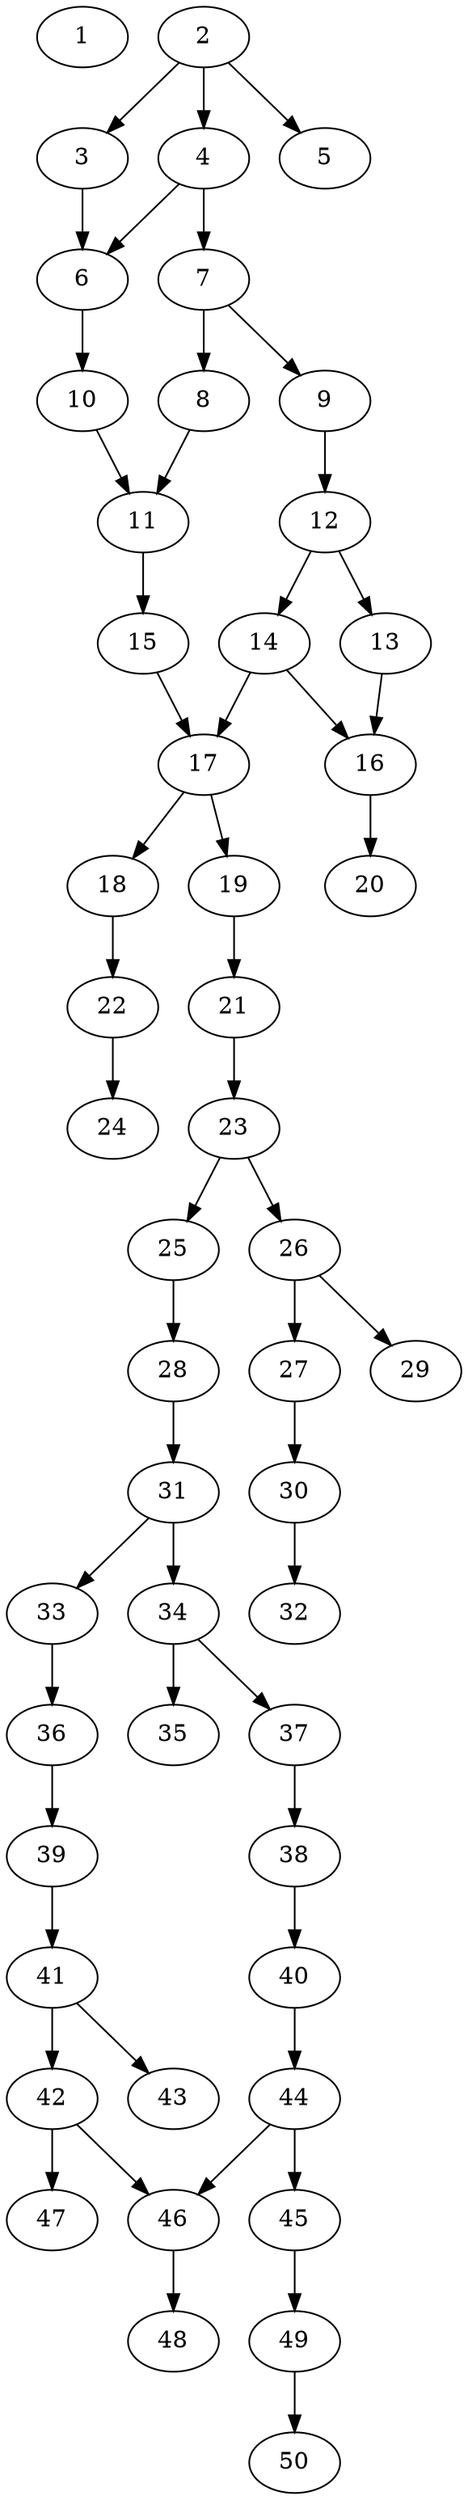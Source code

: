 // DAG automatically generated by daggen at Thu Oct  3 14:07:57 2019
// ./daggen --dot -n 50 --ccr 0.5 --fat 0.3 --regular 0.9 --density 0.5 --mindata 5242880 --maxdata 52428800 
digraph G {
  1 [size="86697984", alpha="0.01", expect_size="43348992"] 
  2 [size="32245760", alpha="0.00", expect_size="16122880"] 
  2 -> 3 [size ="16122880"]
  2 -> 4 [size ="16122880"]
  2 -> 5 [size ="16122880"]
  3 [size="22638592", alpha="0.06", expect_size="11319296"] 
  3 -> 6 [size ="11319296"]
  4 [size="46106624", alpha="0.19", expect_size="23053312"] 
  4 -> 6 [size ="23053312"]
  4 -> 7 [size ="23053312"]
  5 [size="62429184", alpha="0.08", expect_size="31214592"] 
  6 [size="27217920", alpha="0.18", expect_size="13608960"] 
  6 -> 10 [size ="13608960"]
  7 [size="29247488", alpha="0.20", expect_size="14623744"] 
  7 -> 8 [size ="14623744"]
  7 -> 9 [size ="14623744"]
  8 [size="13889536", alpha="0.18", expect_size="6944768"] 
  8 -> 11 [size ="6944768"]
  9 [size="96260096", alpha="0.05", expect_size="48130048"] 
  9 -> 12 [size ="48130048"]
  10 [size="86464512", alpha="0.09", expect_size="43232256"] 
  10 -> 11 [size ="43232256"]
  11 [size="38811648", alpha="0.14", expect_size="19405824"] 
  11 -> 15 [size ="19405824"]
  12 [size="45381632", alpha="0.03", expect_size="22690816"] 
  12 -> 13 [size ="22690816"]
  12 -> 14 [size ="22690816"]
  13 [size="47220736", alpha="0.06", expect_size="23610368"] 
  13 -> 16 [size ="23610368"]
  14 [size="75055104", alpha="0.16", expect_size="37527552"] 
  14 -> 16 [size ="37527552"]
  14 -> 17 [size ="37527552"]
  15 [size="71981056", alpha="0.20", expect_size="35990528"] 
  15 -> 17 [size ="35990528"]
  16 [size="15101952", alpha="0.08", expect_size="7550976"] 
  16 -> 20 [size ="7550976"]
  17 [size="102332416", alpha="0.06", expect_size="51166208"] 
  17 -> 18 [size ="51166208"]
  17 -> 19 [size ="51166208"]
  18 [size="101294080", alpha="0.06", expect_size="50647040"] 
  18 -> 22 [size ="50647040"]
  19 [size="91437056", alpha="0.10", expect_size="45718528"] 
  19 -> 21 [size ="45718528"]
  20 [size="21133312", alpha="0.09", expect_size="10566656"] 
  21 [size="65761280", alpha="0.05", expect_size="32880640"] 
  21 -> 23 [size ="32880640"]
  22 [size="35817472", alpha="0.05", expect_size="17908736"] 
  22 -> 24 [size ="17908736"]
  23 [size="49993728", alpha="0.08", expect_size="24996864"] 
  23 -> 25 [size ="24996864"]
  23 -> 26 [size ="24996864"]
  24 [size="79241216", alpha="0.18", expect_size="39620608"] 
  25 [size="60719104", alpha="0.20", expect_size="30359552"] 
  25 -> 28 [size ="30359552"]
  26 [size="59742208", alpha="0.05", expect_size="29871104"] 
  26 -> 27 [size ="29871104"]
  26 -> 29 [size ="29871104"]
  27 [size="99751936", alpha="0.14", expect_size="49875968"] 
  27 -> 30 [size ="49875968"]
  28 [size="35098624", alpha="0.03", expect_size="17549312"] 
  28 -> 31 [size ="17549312"]
  29 [size="64323584", alpha="0.11", expect_size="32161792"] 
  30 [size="15605760", alpha="0.15", expect_size="7802880"] 
  30 -> 32 [size ="7802880"]
  31 [size="58927104", alpha="0.05", expect_size="29463552"] 
  31 -> 33 [size ="29463552"]
  31 -> 34 [size ="29463552"]
  32 [size="81750016", alpha="0.02", expect_size="40875008"] 
  33 [size="11470848", alpha="0.07", expect_size="5735424"] 
  33 -> 36 [size ="5735424"]
  34 [size="48982016", alpha="0.06", expect_size="24491008"] 
  34 -> 35 [size ="24491008"]
  34 -> 37 [size ="24491008"]
  35 [size="41166848", alpha="0.18", expect_size="20583424"] 
  36 [size="39968768", alpha="0.11", expect_size="19984384"] 
  36 -> 39 [size ="19984384"]
  37 [size="62119936", alpha="0.03", expect_size="31059968"] 
  37 -> 38 [size ="31059968"]
  38 [size="32010240", alpha="0.15", expect_size="16005120"] 
  38 -> 40 [size ="16005120"]
  39 [size="47419392", alpha="0.03", expect_size="23709696"] 
  39 -> 41 [size ="23709696"]
  40 [size="99745792", alpha="0.14", expect_size="49872896"] 
  40 -> 44 [size ="49872896"]
  41 [size="76228608", alpha="0.17", expect_size="38114304"] 
  41 -> 42 [size ="38114304"]
  41 -> 43 [size ="38114304"]
  42 [size="99567616", alpha="0.05", expect_size="49783808"] 
  42 -> 46 [size ="49783808"]
  42 -> 47 [size ="49783808"]
  43 [size="15912960", alpha="0.01", expect_size="7956480"] 
  44 [size="50745344", alpha="0.12", expect_size="25372672"] 
  44 -> 45 [size ="25372672"]
  44 -> 46 [size ="25372672"]
  45 [size="79890432", alpha="0.14", expect_size="39945216"] 
  45 -> 49 [size ="39945216"]
  46 [size="70471680", alpha="0.06", expect_size="35235840"] 
  46 -> 48 [size ="35235840"]
  47 [size="27107328", alpha="0.17", expect_size="13553664"] 
  48 [size="41646080", alpha="0.13", expect_size="20823040"] 
  49 [size="16152576", alpha="0.01", expect_size="8076288"] 
  49 -> 50 [size ="8076288"]
  50 [size="31580160", alpha="0.09", expect_size="15790080"] 
}
